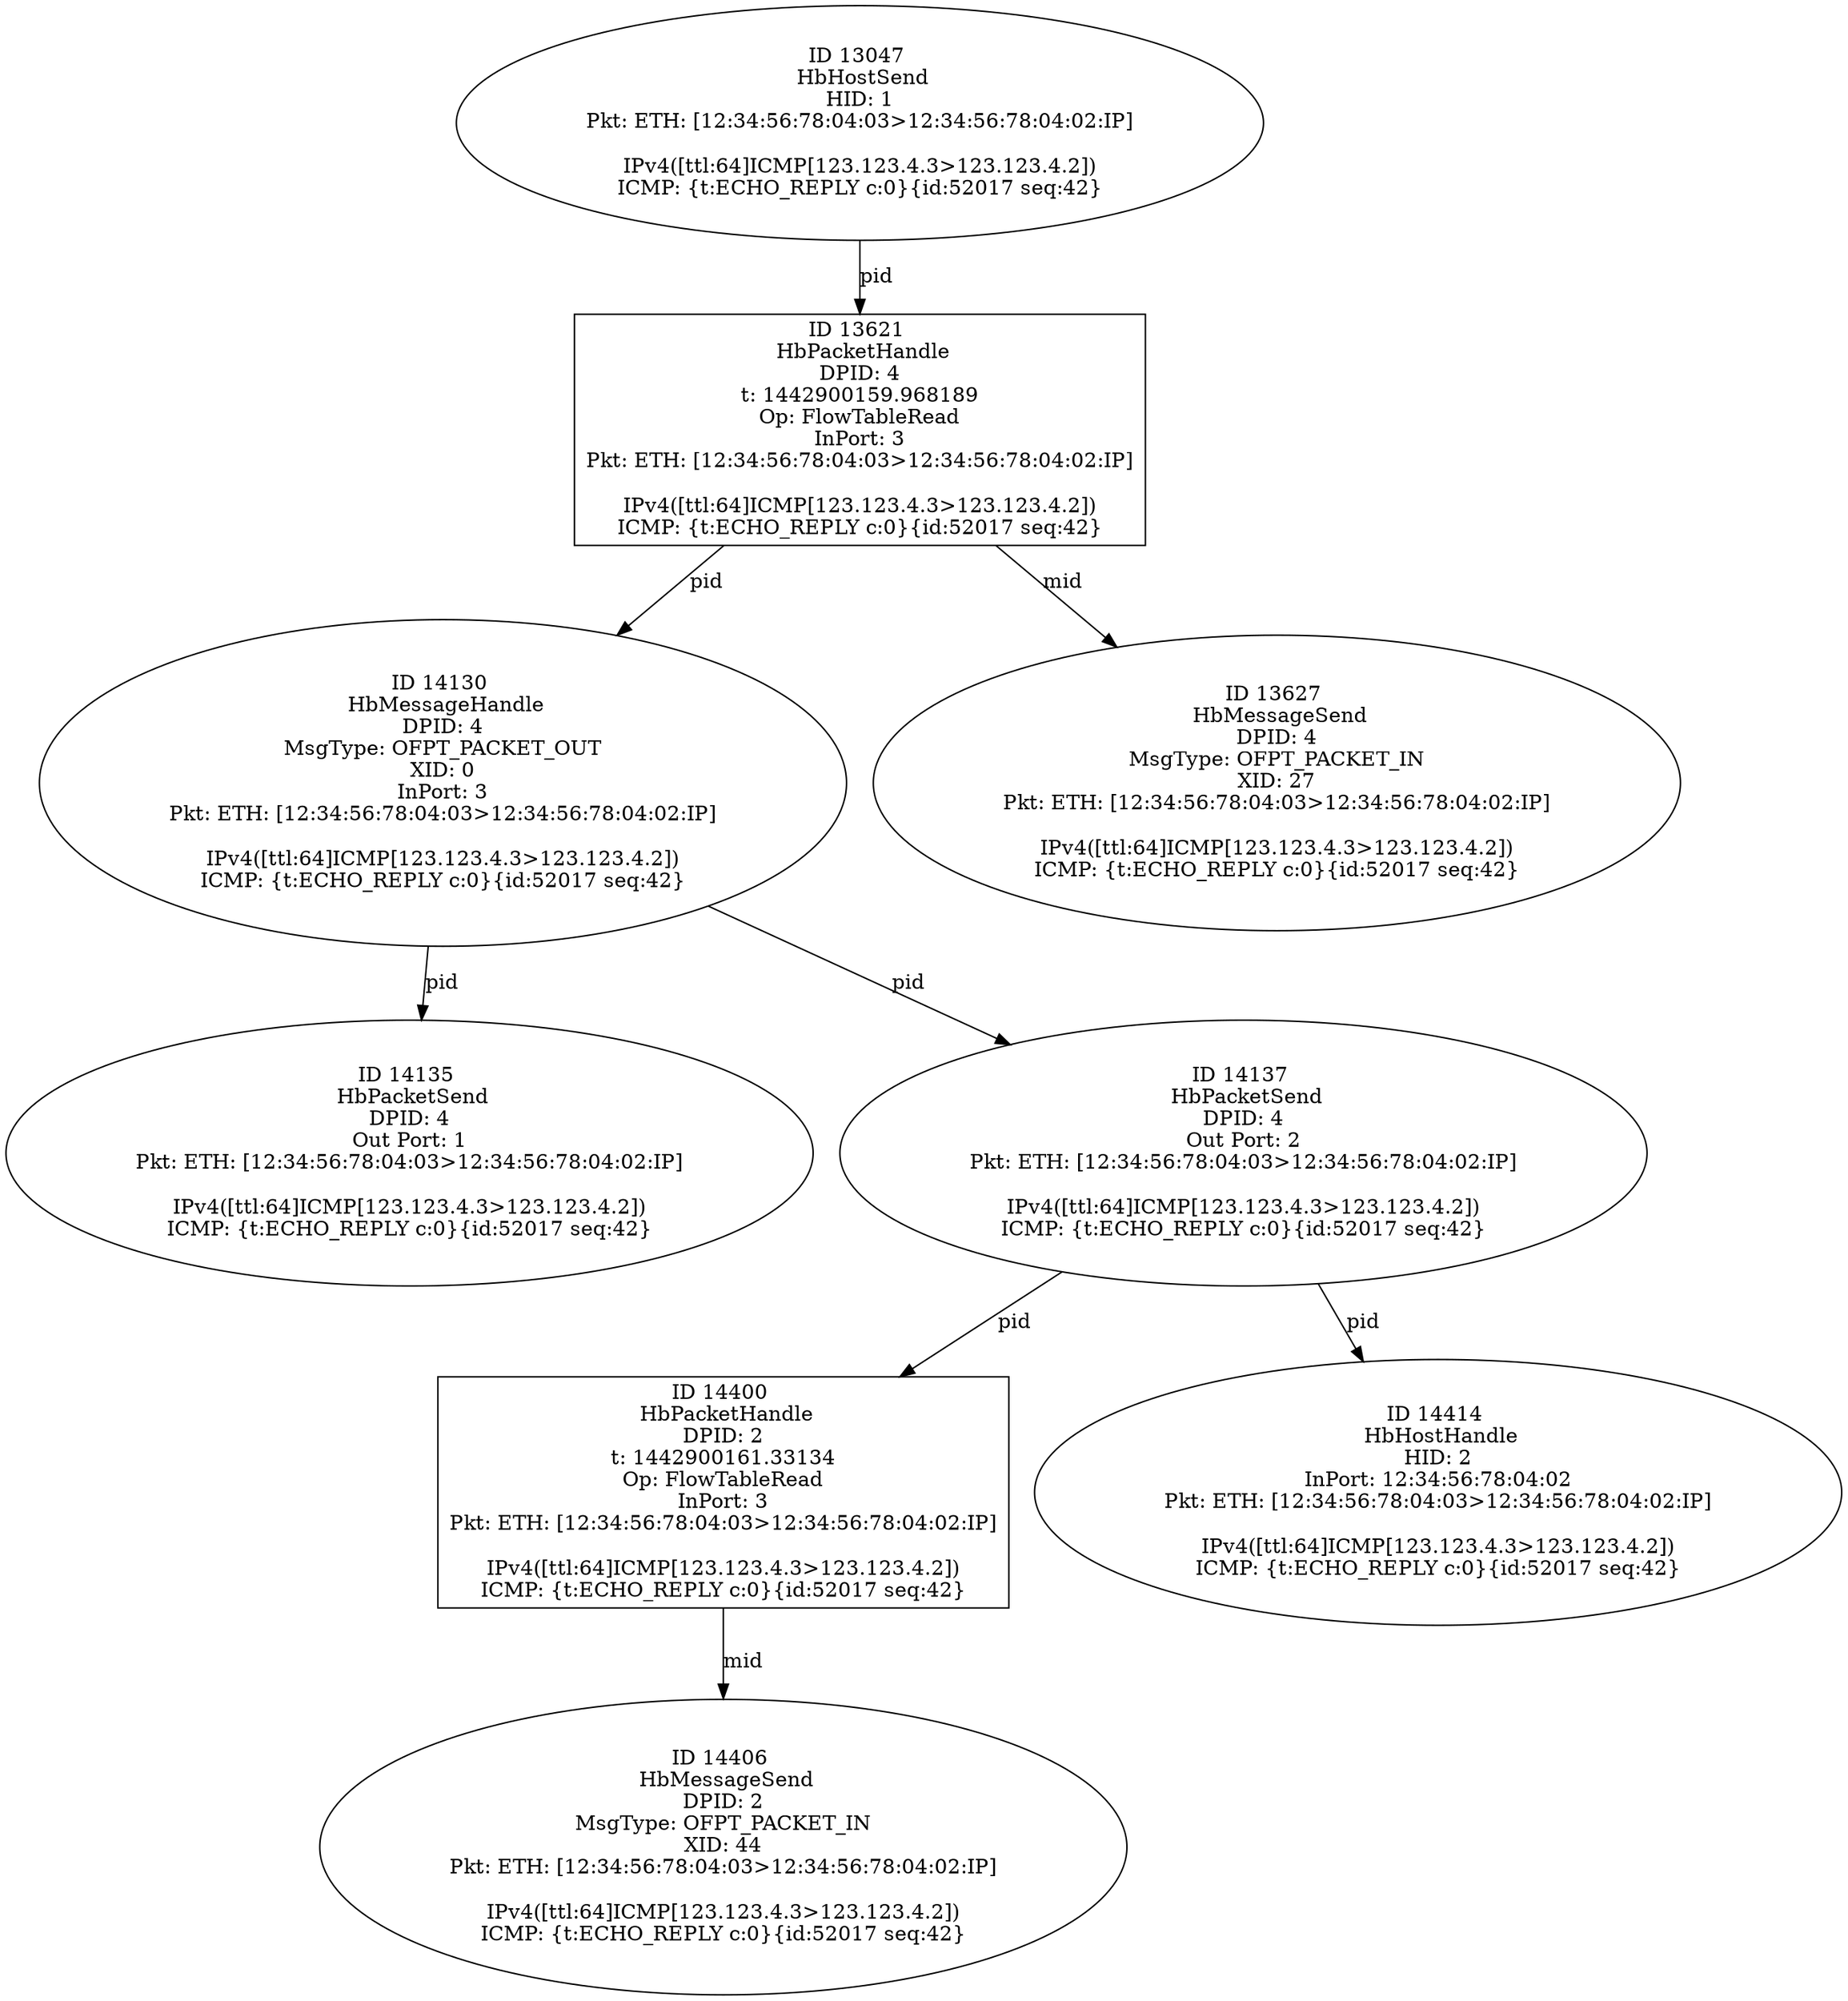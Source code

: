 strict digraph G {
14400 [shape=box, event=<hb_events.HbPacketHandle object at 0x10b081790>, label="ID 14400 
 HbPacketHandle
DPID: 2
t: 1442900161.33134
Op: FlowTableRead
InPort: 3
Pkt: ETH: [12:34:56:78:04:03>12:34:56:78:04:02:IP]

IPv4([ttl:64]ICMP[123.123.4.3>123.123.4.2])
ICMP: {t:ECHO_REPLY c:0}{id:52017 seq:42}"];
14406 [shape=oval, event=<hb_events.HbMessageSend object at 0x10b081ed0>, label="ID 14406 
 HbMessageSend
DPID: 2
MsgType: OFPT_PACKET_IN
XID: 44
Pkt: ETH: [12:34:56:78:04:03>12:34:56:78:04:02:IP]

IPv4([ttl:64]ICMP[123.123.4.3>123.123.4.2])
ICMP: {t:ECHO_REPLY c:0}{id:52017 seq:42}"];
13047 [shape=oval, event=<hb_events.HbHostSend object at 0x10ac8fc50>, label="ID 13047 
 HbHostSend
HID: 1
Pkt: ETH: [12:34:56:78:04:03>12:34:56:78:04:02:IP]

IPv4([ttl:64]ICMP[123.123.4.3>123.123.4.2])
ICMP: {t:ECHO_REPLY c:0}{id:52017 seq:42}"];
14414 [shape=oval, event=<hb_events.HbHostHandle object at 0x10b0843d0>, label="ID 14414 
 HbHostHandle
HID: 2
InPort: 12:34:56:78:04:02
Pkt: ETH: [12:34:56:78:04:03>12:34:56:78:04:02:IP]

IPv4([ttl:64]ICMP[123.123.4.3>123.123.4.2])
ICMP: {t:ECHO_REPLY c:0}{id:52017 seq:42}"];
14130 [shape=oval, event=<hb_events.HbMessageHandle object at 0x10b001c90>, label="ID 14130 
 HbMessageHandle
DPID: 4
MsgType: OFPT_PACKET_OUT
XID: 0
InPort: 3
Pkt: ETH: [12:34:56:78:04:03>12:34:56:78:04:02:IP]

IPv4([ttl:64]ICMP[123.123.4.3>123.123.4.2])
ICMP: {t:ECHO_REPLY c:0}{id:52017 seq:42}"];
13621 [shape=box, event=<hb_events.HbPacketHandle object at 0x10aec8110>, label="ID 13621 
 HbPacketHandle
DPID: 4
t: 1442900159.968189
Op: FlowTableRead
InPort: 3
Pkt: ETH: [12:34:56:78:04:03>12:34:56:78:04:02:IP]

IPv4([ttl:64]ICMP[123.123.4.3>123.123.4.2])
ICMP: {t:ECHO_REPLY c:0}{id:52017 seq:42}"];
14135 [shape=oval, event=<hb_events.HbPacketSend object at 0x10b0081d0>, label="ID 14135 
 HbPacketSend
DPID: 4
Out Port: 1
Pkt: ETH: [12:34:56:78:04:03>12:34:56:78:04:02:IP]

IPv4([ttl:64]ICMP[123.123.4.3>123.123.4.2])
ICMP: {t:ECHO_REPLY c:0}{id:52017 seq:42}"];
14137 [shape=oval, event=<hb_events.HbPacketSend object at 0x10b008410>, label="ID 14137 
 HbPacketSend
DPID: 4
Out Port: 2
Pkt: ETH: [12:34:56:78:04:03>12:34:56:78:04:02:IP]

IPv4([ttl:64]ICMP[123.123.4.3>123.123.4.2])
ICMP: {t:ECHO_REPLY c:0}{id:52017 seq:42}"];
13627 [shape=oval, event=<hb_events.HbMessageSend object at 0x10aec8bd0>, label="ID 13627 
 HbMessageSend
DPID: 4
MsgType: OFPT_PACKET_IN
XID: 27
Pkt: ETH: [12:34:56:78:04:03>12:34:56:78:04:02:IP]

IPv4([ttl:64]ICMP[123.123.4.3>123.123.4.2])
ICMP: {t:ECHO_REPLY c:0}{id:52017 seq:42}"];
14400 -> 14406  [rel=mid, label=mid];
14130 -> 14137  [rel=pid, label=pid];
14130 -> 14135  [rel=pid, label=pid];
13621 -> 14130  [rel=pid, label=pid];
13621 -> 13627  [rel=mid, label=mid];
13047 -> 13621  [rel=pid, label=pid];
14137 -> 14400  [rel=pid, label=pid];
14137 -> 14414  [rel=pid, label=pid];
}
